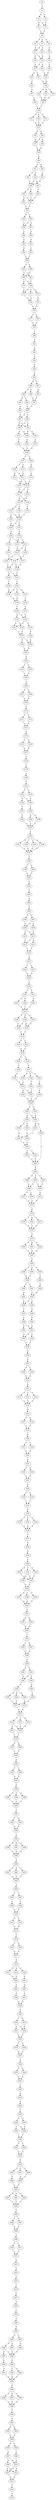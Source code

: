 strict digraph  {
	S0 -> S1 [ label = C ];
	S1 -> S2 [ label = A ];
	S1 -> S3 [ label = G ];
	S2 -> S4 [ label = T ];
	S2 -> S5 [ label = C ];
	S3 -> S5 [ label = C ];
	S4 -> S6 [ label = T ];
	S5 -> S6 [ label = T ];
	S6 -> S7 [ label = G ];
	S6 -> S8 [ label = A ];
	S6 -> S9 [ label = T ];
	S7 -> S10 [ label = A ];
	S7 -> S11 [ label = G ];
	S8 -> S11 [ label = G ];
	S9 -> S12 [ label = C ];
	S10 -> S13 [ label = A ];
	S11 -> S13 [ label = A ];
	S11 -> S14 [ label = C ];
	S12 -> S15 [ label = G ];
	S13 -> S16 [ label = G ];
	S13 -> S17 [ label = A ];
	S14 -> S17 [ label = A ];
	S15 -> S18 [ label = C ];
	S16 -> S19 [ label = G ];
	S17 -> S20 [ label = A ];
	S17 -> S21 [ label = C ];
	S18 -> S19 [ label = G ];
	S19 -> S22 [ label = A ];
	S20 -> S23 [ label = G ];
	S21 -> S22 [ label = A ];
	S22 -> S24 [ label = A ];
	S22 -> S25 [ label = G ];
	S22 -> S26 [ label = C ];
	S23 -> S27 [ label = T ];
	S24 -> S28 [ label = G ];
	S25 -> S28 [ label = G ];
	S26 -> S28 [ label = G ];
	S27 -> S29 [ label = T ];
	S28 -> S30 [ label = C ];
	S29 -> S30 [ label = C ];
	S30 -> S31 [ label = A ];
	S30 -> S32 [ label = C ];
	S30 -> S33 [ label = T ];
	S31 -> S34 [ label = G ];
	S32 -> S34 [ label = G ];
	S33 -> S34 [ label = G ];
	S34 -> S35 [ label = A ];
	S34 -> S36 [ label = G ];
	S35 -> S37 [ label = G ];
	S36 -> S38 [ label = A ];
	S36 -> S37 [ label = G ];
	S37 -> S39 [ label = A ];
	S38 -> S39 [ label = A ];
	S39 -> S40 [ label = A ];
	S40 -> S41 [ label = A ];
	S40 -> S42 [ label = G ];
	S41 -> S43 [ label = C ];
	S41 -> S44 [ label = G ];
	S42 -> S45 [ label = A ];
	S43 -> S46 [ label = G ];
	S44 -> S47 [ label = A ];
	S44 -> S46 [ label = G ];
	S45 -> S46 [ label = G ];
	S46 -> S48 [ label = T ];
	S46 -> S49 [ label = C ];
	S47 -> S50 [ label = A ];
	S48 -> S51 [ label = T ];
	S49 -> S52 [ label = A ];
	S49 -> S51 [ label = T ];
	S50 -> S51 [ label = T ];
	S51 -> S53 [ label = C ];
	S52 -> S53 [ label = C ];
	S53 -> S54 [ label = A ];
	S53 -> S55 [ label = C ];
	S54 -> S56 [ label = T ];
	S55 -> S57 [ label = A ];
	S55 -> S56 [ label = T ];
	S56 -> S58 [ label = C ];
	S57 -> S59 [ label = G ];
	S58 -> S60 [ label = C ];
	S59 -> S61 [ label = A ];
	S60 -> S62 [ label = A ];
	S61 -> S63 [ label = C ];
	S62 -> S64 [ label = T ];
	S63 -> S64 [ label = T ];
	S64 -> S65 [ label = C ];
	S64 -> S66 [ label = T ];
	S65 -> S67 [ label = T ];
	S65 -> S68 [ label = G ];
	S66 -> S68 [ label = G ];
	S67 -> S69 [ label = C ];
	S68 -> S70 [ label = T ];
	S68 -> S69 [ label = C ];
	S69 -> S71 [ label = T ];
	S69 -> S72 [ label = A ];
	S69 -> S73 [ label = C ];
	S70 -> S73 [ label = C ];
	S71 -> S74 [ label = A ];
	S72 -> S75 [ label = G ];
	S73 -> S74 [ label = A ];
	S74 -> S76 [ label = G ];
	S75 -> S76 [ label = G ];
	S76 -> S77 [ label = T ];
	S76 -> S78 [ label = C ];
	S77 -> S79 [ label = T ];
	S78 -> S79 [ label = T ];
	S79 -> S80 [ label = T ];
	S80 -> S81 [ label = C ];
	S81 -> S82 [ label = A ];
	S82 -> S83 [ label = A ];
	S83 -> S84 [ label = G ];
	S84 -> S85 [ label = G ];
	S85 -> S86 [ label = A ];
	S85 -> S87 [ label = T ];
	S86 -> S88 [ label = C ];
	S86 -> S89 [ label = T ];
	S87 -> S90 [ label = G ];
	S88 -> S91 [ label = C ];
	S89 -> S92 [ label = T ];
	S89 -> S93 [ label = G ];
	S90 -> S91 [ label = C ];
	S91 -> S94 [ label = C ];
	S92 -> S94 [ label = C ];
	S93 -> S95 [ label = G ];
	S94 -> S96 [ label = G ];
	S94 -> S97 [ label = A ];
	S95 -> S97 [ label = A ];
	S96 -> S98 [ label = A ];
	S96 -> S99 [ label = C ];
	S97 -> S98 [ label = A ];
	S97 -> S99 [ label = C ];
	S98 -> S100 [ label = A ];
	S98 -> S101 [ label = G ];
	S99 -> S100 [ label = A ];
	S99 -> S102 [ label = C ];
	S100 -> S103 [ label = G ];
	S101 -> S104 [ label = T ];
	S102 -> S105 [ label = C ];
	S103 -> S106 [ label = A ];
	S104 -> S106 [ label = A ];
	S105 -> S106 [ label = A ];
	S106 -> S107 [ label = T ];
	S106 -> S108 [ label = C ];
	S107 -> S109 [ label = T ];
	S107 -> S110 [ label = A ];
	S108 -> S111 [ label = G ];
	S109 -> S112 [ label = A ];
	S109 -> S113 [ label = T ];
	S110 -> S112 [ label = A ];
	S111 -> S114 [ label = G ];
	S112 -> S115 [ label = G ];
	S112 -> S116 [ label = C ];
	S113 -> S116 [ label = C ];
	S114 -> S116 [ label = C ];
	S115 -> S117 [ label = T ];
	S116 -> S118 [ label = C ];
	S116 -> S117 [ label = T ];
	S117 -> S119 [ label = A ];
	S117 -> S120 [ label = C ];
	S118 -> S119 [ label = A ];
	S119 -> S121 [ label = C ];
	S119 -> S122 [ label = G ];
	S120 -> S123 [ label = T ];
	S121 -> S124 [ label = A ];
	S121 -> S125 [ label = C ];
	S122 -> S125 [ label = C ];
	S123 -> S125 [ label = C ];
	S124 -> S126 [ label = A ];
	S125 -> S127 [ label = T ];
	S125 -> S126 [ label = A ];
	S126 -> S128 [ label = G ];
	S127 -> S129 [ label = C ];
	S128 -> S130 [ label = T ];
	S128 -> S131 [ label = C ];
	S129 -> S131 [ label = C ];
	S129 -> S132 [ label = G ];
	S130 -> S133 [ label = T ];
	S131 -> S134 [ label = C ];
	S131 -> S135 [ label = A ];
	S132 -> S135 [ label = A ];
	S133 -> S136 [ label = T ];
	S134 -> S136 [ label = T ];
	S135 -> S137 [ label = A ];
	S135 -> S138 [ label = C ];
	S136 -> S139 [ label = G ];
	S136 -> S140 [ label = C ];
	S137 -> S139 [ label = G ];
	S138 -> S140 [ label = C ];
	S139 -> S141 [ label = C ];
	S140 -> S142 [ label = G ];
	S140 -> S141 [ label = C ];
	S141 -> S143 [ label = C ];
	S142 -> S144 [ label = T ];
	S143 -> S145 [ label = T ];
	S143 -> S146 [ label = A ];
	S143 -> S147 [ label = G ];
	S144 -> S146 [ label = A ];
	S145 -> S148 [ label = G ];
	S146 -> S148 [ label = G ];
	S147 -> S149 [ label = T ];
	S148 -> S150 [ label = T ];
	S149 -> S151 [ label = G ];
	S150 -> S152 [ label = C ];
	S150 -> S153 [ label = G ];
	S151 -> S152 [ label = C ];
	S152 -> S154 [ label = C ];
	S152 -> S155 [ label = T ];
	S153 -> S156 [ label = A ];
	S153 -> S154 [ label = C ];
	S154 -> S157 [ label = T ];
	S155 -> S158 [ label = G ];
	S156 -> S157 [ label = T ];
	S157 -> S159 [ label = G ];
	S157 -> S160 [ label = C ];
	S158 -> S159 [ label = G ];
	S159 -> S161 [ label = G ];
	S160 -> S161 [ label = G ];
	S161 -> S162 [ label = A ];
	S162 -> S163 [ label = T ];
	S162 -> S164 [ label = C ];
	S163 -> S165 [ label = C ];
	S164 -> S165 [ label = C ];
	S165 -> S166 [ label = T ];
	S166 -> S167 [ label = C ];
	S166 -> S168 [ label = G ];
	S167 -> S169 [ label = A ];
	S168 -> S169 [ label = A ];
	S169 -> S170 [ label = T ];
	S170 -> S171 [ label = C ];
	S170 -> S172 [ label = T ];
	S171 -> S173 [ label = G ];
	S172 -> S173 [ label = G ];
	S173 -> S174 [ label = A ];
	S174 -> S175 [ label = C ];
	S174 -> S176 [ label = T ];
	S175 -> S177 [ label = G ];
	S176 -> S177 [ label = G ];
	S177 -> S178 [ label = C ];
	S178 -> S179 [ label = C ];
	S179 -> S180 [ label = A ];
	S180 -> S181 [ label = T ];
	S181 -> S182 [ label = T ];
	S181 -> S183 [ label = C ];
	S182 -> S184 [ label = C ];
	S182 -> S185 [ label = G ];
	S183 -> S184 [ label = C ];
	S184 -> S186 [ label = A ];
	S185 -> S187 [ label = T ];
	S186 -> S188 [ label = A ];
	S186 -> S189 [ label = G ];
	S187 -> S190 [ label = T ];
	S188 -> S191 [ label = C ];
	S189 -> S191 [ label = C ];
	S190 -> S191 [ label = C ];
	S191 -> S192 [ label = C ];
	S192 -> S193 [ label = A ];
	S192 -> S194 [ label = T ];
	S192 -> S195 [ label = C ];
	S192 -> S196 [ label = G ];
	S193 -> S197 [ label = G ];
	S194 -> S197 [ label = G ];
	S195 -> S197 [ label = G ];
	S196 -> S197 [ label = G ];
	S197 -> S198 [ label = G ];
	S198 -> S199 [ label = T ];
	S198 -> S200 [ label = C ];
	S199 -> S201 [ label = T ];
	S200 -> S201 [ label = T ];
	S201 -> S202 [ label = C ];
	S202 -> S203 [ label = C ];
	S203 -> S204 [ label = A ];
	S204 -> S205 [ label = T ];
	S205 -> S206 [ label = T ];
	S205 -> S207 [ label = C ];
	S206 -> S208 [ label = A ];
	S207 -> S208 [ label = A ];
	S207 -> S209 [ label = C ];
	S208 -> S210 [ label = A ];
	S208 -> S211 [ label = G ];
	S209 -> S211 [ label = G ];
	S210 -> S212 [ label = C ];
	S211 -> S213 [ label = A ];
	S211 -> S212 [ label = C ];
	S212 -> S214 [ label = T ];
	S213 -> S214 [ label = T ];
	S214 -> S215 [ label = A ];
	S215 -> S216 [ label = T ];
	S215 -> S217 [ label = C ];
	S216 -> S218 [ label = G ];
	S217 -> S218 [ label = G ];
	S218 -> S219 [ label = A ];
	S219 -> S220 [ label = C ];
	S219 -> S221 [ label = A ];
	S220 -> S222 [ label = C ];
	S220 -> S223 [ label = A ];
	S221 -> S224 [ label = G ];
	S222 -> S225 [ label = T ];
	S223 -> S225 [ label = T ];
	S224 -> S225 [ label = T ];
	S225 -> S226 [ label = T ];
	S225 -> S227 [ label = G ];
	S225 -> S228 [ label = C ];
	S226 -> S229 [ label = C ];
	S227 -> S230 [ label = G ];
	S228 -> S229 [ label = C ];
	S228 -> S230 [ label = G ];
	S229 -> S231 [ label = T ];
	S230 -> S231 [ label = T ];
	S231 -> S232 [ label = G ];
	S231 -> S233 [ label = C ];
	S232 -> S234 [ label = A ];
	S233 -> S234 [ label = A ];
	S234 -> S235 [ label = A ];
	S234 -> S236 [ label = C ];
	S235 -> S237 [ label = G ];
	S236 -> S238 [ label = T ];
	S237 -> S239 [ label = A ];
	S237 -> S240 [ label = T ];
	S237 -> S241 [ label = G ];
	S238 -> S242 [ label = C ];
	S239 -> S243 [ label = C ];
	S240 -> S244 [ label = T ];
	S241 -> S245 [ label = A ];
	S242 -> S243 [ label = C ];
	S243 -> S246 [ label = A ];
	S243 -> S247 [ label = T ];
	S244 -> S247 [ label = T ];
	S245 -> S248 [ label = G ];
	S246 -> S249 [ label = G ];
	S247 -> S249 [ label = G ];
	S248 -> S249 [ label = G ];
	S249 -> S250 [ label = A ];
	S249 -> S251 [ label = G ];
	S250 -> S252 [ label = G ];
	S250 -> S253 [ label = A ];
	S251 -> S253 [ label = A ];
	S252 -> S254 [ label = A ];
	S252 -> S255 [ label = C ];
	S253 -> S256 [ label = G ];
	S253 -> S257 [ label = G ];
	S254 -> S258 [ label = A ];
	S255 -> S259 [ label = C ];
	S256 -> S260 [ label = T ];
	S257 -> S258 [ label = A ];
	S258 -> S261 [ label = C ];
	S259 -> S261 [ label = C ];
	S260 -> S262 [ label = G ];
	S261 -> S263 [ label = C ];
	S261 -> S264 [ label = T ];
	S262 -> S265 [ label = A ];
	S262 -> S266 [ label = G ];
	S262 -> S267 [ label = T ];
	S263 -> S260 [ label = T ];
	S264 -> S260 [ label = T ];
	S265 -> S268 [ label = A ];
	S265 -> S269 [ label = C ];
	S266 -> S268 [ label = A ];
	S267 -> S269 [ label = C ];
	S268 -> S270 [ label = T ];
	S268 -> S271 [ label = G ];
	S269 -> S272 [ label = C ];
	S270 -> S273 [ label = G ];
	S271 -> S273 [ label = G ];
	S272 -> S273 [ label = G ];
	S273 -> S274 [ label = A ];
	S274 -> S275 [ label = T ];
	S274 -> S276 [ label = G ];
	S274 -> S277 [ label = C ];
	S275 -> S278 [ label = G ];
	S276 -> S278 [ label = G ];
	S277 -> S278 [ label = G ];
	S278 -> S279 [ label = A ];
	S279 -> S280 [ label = A ];
	S279 -> S281 [ label = G ];
	S279 -> S282 [ label = C ];
	S280 -> S283 [ label = G ];
	S281 -> S283 [ label = G ];
	S282 -> S283 [ label = G ];
	S283 -> S284 [ label = A ];
	S284 -> S285 [ label = G ];
	S284 -> S286 [ label = T ];
	S284 -> S287 [ label = C ];
	S285 -> S288 [ label = A ];
	S286 -> S288 [ label = A ];
	S287 -> S289 [ label = C ];
	S288 -> S290 [ label = A ];
	S288 -> S291 [ label = T ];
	S289 -> S292 [ label = G ];
	S290 -> S293 [ label = A ];
	S291 -> S294 [ label = G ];
	S292 -> S294 [ label = G ];
	S293 -> S295 [ label = C ];
	S294 -> S296 [ label = A ];
	S294 -> S295 [ label = C ];
	S295 -> S297 [ label = T ];
	S296 -> S298 [ label = G ];
	S297 -> S299 [ label = C ];
	S298 -> S300 [ label = G ];
	S299 -> S301 [ label = A ];
	S299 -> S302 [ label = G ];
	S300 -> S301 [ label = A ];
	S301 -> S303 [ label = A ];
	S301 -> S304 [ label = G ];
	S302 -> S303 [ label = A ];
	S303 -> S305 [ label = C ];
	S304 -> S305 [ label = C ];
	S305 -> S306 [ label = A ];
	S306 -> S307 [ label = A ];
	S307 -> S308 [ label = T ];
	S307 -> S309 [ label = C ];
	S308 -> S310 [ label = G ];
	S309 -> S310 [ label = G ];
	S310 -> S311 [ label = C ];
	S311 -> S312 [ label = A ];
	S311 -> S313 [ label = T ];
	S311 -> S314 [ label = C ];
	S312 -> S315 [ label = A ];
	S313 -> S315 [ label = A ];
	S314 -> S315 [ label = A ];
	S315 -> S316 [ label = A ];
	S316 -> S317 [ label = G ];
	S316 -> S318 [ label = A ];
	S317 -> S319 [ label = T ];
	S318 -> S319 [ label = T ];
	S319 -> S320 [ label = A ];
	S320 -> S321 [ label = T ];
	S320 -> S322 [ label = C ];
	S321 -> S323 [ label = G ];
	S322 -> S323 [ label = G ];
	S323 -> S324 [ label = C ];
	S324 -> S325 [ label = C ];
	S324 -> S326 [ label = G ];
	S325 -> S327 [ label = A ];
	S326 -> S327 [ label = A ];
	S327 -> S328 [ label = T ];
	S328 -> S329 [ label = C ];
	S328 -> S330 [ label = A ];
	S329 -> S331 [ label = T ];
	S330 -> S331 [ label = T ];
	S331 -> S332 [ label = C ];
	S332 -> S333 [ label = T ];
	S332 -> S334 [ label = C ];
	S332 -> S335 [ label = G ];
	S333 -> S336 [ label = A ];
	S334 -> S336 [ label = A ];
	S335 -> S336 [ label = A ];
	S336 -> S337 [ label = T ];
	S337 -> S338 [ label = G ];
	S338 -> S339 [ label = G ];
	S339 -> S340 [ label = C ];
	S340 -> S341 [ label = C ];
	S340 -> S342 [ label = T ];
	S340 -> S343 [ label = G ];
	S341 -> S344 [ label = C ];
	S341 -> S345 [ label = A ];
	S342 -> S344 [ label = C ];
	S343 -> S344 [ label = C ];
	S344 -> S346 [ label = G ];
	S345 -> S346 [ label = G ];
	S346 -> S347 [ label = A ];
	S346 -> S348 [ label = G ];
	S346 -> S349 [ label = C ];
	S347 -> S350 [ label = A ];
	S348 -> S350 [ label = A ];
	S349 -> S350 [ label = A ];
	S350 -> S351 [ label = A ];
	S351 -> S352 [ label = A ];
	S351 -> S353 [ label = G ];
	S352 -> S354 [ label = A ];
	S353 -> S354 [ label = A ];
	S354 -> S355 [ label = T ];
	S355 -> S356 [ label = T ];
	S355 -> S357 [ label = C ];
	S356 -> S358 [ label = G ];
	S357 -> S358 [ label = G ];
	S358 -> S359 [ label = G ];
	S359 -> S360 [ label = A ];
	S359 -> S361 [ label = C ];
	S360 -> S362 [ label = G ];
	S361 -> S363 [ label = A ];
	S361 -> S362 [ label = G ];
	S362 -> S364 [ label = C ];
	S363 -> S365 [ label = G ];
	S364 -> S366 [ label = A ];
	S364 -> S367 [ label = C ];
	S364 -> S368 [ label = G ];
	S365 -> S369 [ label = T ];
	S366 -> S370 [ label = A ];
	S367 -> S371 [ label = C ];
	S368 -> S371 [ label = C ];
	S369 -> S371 [ label = C ];
	S370 -> S372 [ label = G ];
	S371 -> S372 [ label = G ];
	S372 -> S373 [ label = A ];
	S372 -> S374 [ label = C ];
	S372 -> S375 [ label = G ];
	S373 -> S376 [ label = G ];
	S374 -> S377 [ label = A ];
	S374 -> S376 [ label = G ];
	S375 -> S376 [ label = G ];
	S376 -> S378 [ label = T ];
	S377 -> S378 [ label = T ];
	S378 -> S379 [ label = G ];
	S378 -> S380 [ label = C ];
	S379 -> S381 [ label = T ];
	S380 -> S381 [ label = T ];
	S381 -> S382 [ label = A ];
	S382 -> S383 [ label = T ];
	S382 -> S384 [ label = C ];
	S383 -> S385 [ label = G ];
	S384 -> S385 [ label = G ];
	S385 -> S386 [ label = C ];
	S386 -> S387 [ label = C ];
	S386 -> S388 [ label = T ];
	S386 -> S389 [ label = G ];
	S387 -> S390 [ label = C ];
	S388 -> S390 [ label = C ];
	S389 -> S390 [ label = C ];
	S390 -> S391 [ label = T ];
	S391 -> S392 [ label = T ];
	S391 -> S393 [ label = G ];
	S392 -> S394 [ label = C ];
	S393 -> S394 [ label = C ];
	S394 -> S395 [ label = C ];
	S395 -> S396 [ label = A ];
	S395 -> S397 [ label = G ];
	S395 -> S398 [ label = C ];
	S396 -> S399 [ label = G ];
	S397 -> S399 [ label = G ];
	S398 -> S399 [ label = G ];
	S399 -> S400 [ label = A ];
	S400 -> S401 [ label = A ];
	S400 -> S402 [ label = G ];
	S400 -> S403 [ label = C ];
	S401 -> S404 [ label = G ];
	S402 -> S404 [ label = G ];
	S403 -> S404 [ label = G ];
	S404 -> S405 [ label = A ];
	S405 -> S406 [ label = C ];
	S405 -> S407 [ label = T ];
	S406 -> S408 [ label = C ];
	S407 -> S409 [ label = T ];
	S408 -> S410 [ label = T ];
	S409 -> S410 [ label = T ];
	S410 -> S411 [ label = G ];
	S410 -> S412 [ label = C ];
	S411 -> S413 [ label = G ];
	S412 -> S413 [ label = G ];
	S413 -> S414 [ label = T ];
	S414 -> S415 [ label = T ];
	S414 -> S416 [ label = G ];
	S415 -> S417 [ label = G ];
	S416 -> S417 [ label = G ];
	S417 -> S418 [ label = A ];
	S418 -> S419 [ label = A ];
	S418 -> S420 [ label = C ];
	S418 -> S421 [ label = G ];
	S419 -> S422 [ label = G ];
	S420 -> S423 [ label = C ];
	S421 -> S422 [ label = G ];
	S422 -> S424 [ label = T ];
	S423 -> S425 [ label = G ];
	S424 -> S426 [ label = G ];
	S425 -> S427 [ label = C ];
	S426 -> S428 [ label = A ];
	S427 -> S428 [ label = A ];
	S428 -> S429 [ label = A ];
	S429 -> S430 [ label = C ];
	S429 -> S431 [ label = G ];
	S430 -> S432 [ label = C ];
	S430 -> S433 [ label = G ];
	S431 -> S432 [ label = C ];
	S432 -> S434 [ label = C ];
	S433 -> S434 [ label = C ];
	S434 -> S435 [ label = C ];
	S434 -> S436 [ label = A ];
	S435 -> S437 [ label = A ];
	S436 -> S437 [ label = A ];
	S437 -> S438 [ label = A ];
	S438 -> S439 [ label = A ];
	S438 -> S440 [ label = G ];
	S439 -> S441 [ label = A ];
	S440 -> S441 [ label = A ];
	S441 -> S442 [ label = T ];
	S442 -> S443 [ label = G ];
	S443 -> S444 [ label = G ];
	S444 -> S445 [ label = T ];
	S445 -> S446 [ label = C ];
	S445 -> S447 [ label = G ];
	S446 -> S448 [ label = A ];
	S446 -> S449 [ label = C ];
	S447 -> S448 [ label = A ];
	S448 -> S450 [ label = T ];
	S449 -> S450 [ label = T ];
	S450 -> S451 [ label = G ];
	S450 -> S452 [ label = C ];
	S451 -> S453 [ label = A ];
	S452 -> S453 [ label = A ];
	S453 -> S454 [ label = C ];
	S454 -> S455 [ label = A ];
	S454 -> S456 [ label = T ];
	S454 -> S457 [ label = C ];
	S455 -> S458 [ label = G ];
	S456 -> S459 [ label = A ];
	S457 -> S459 [ label = A ];
	S458 -> S460 [ label = T ];
	S459 -> S460 [ label = T ];
	S460 -> S461 [ label = G ];
	S460 -> S462 [ label = A ];
	S460 -> S463 [ label = C ];
	S461 -> S464 [ label = T ];
	S462 -> S464 [ label = T ];
	S463 -> S464 [ label = T ];
	S464 -> S465 [ label = T ];
	S465 -> S466 [ label = T ];
	S465 -> S467 [ label = C ];
	S466 -> S468 [ label = G ];
	S467 -> S468 [ label = G ];
	S468 -> S469 [ label = C ];
	S469 -> S470 [ label = T ];
	S469 -> S471 [ label = C ];
	S470 -> S472 [ label = T ];
	S471 -> S472 [ label = T ];
	S472 -> S473 [ label = G ];
	S473 -> S474 [ label = C ];
	S474 -> S475 [ label = C ];
	S475 -> S476 [ label = T ];
	S476 -> S477 [ label = C ];
	S477 -> S478 [ label = A ];
	S478 -> S479 [ label = T ];
	S479 -> S480 [ label = G ];
	S480 -> S481 [ label = G ];
	S481 -> S482 [ label = G ];
	S481 -> S483 [ label = C ];
	S482 -> S484 [ label = G ];
	S482 -> S485 [ label = A ];
	S483 -> S486 [ label = C ];
	S484 -> S487 [ label = A ];
	S484 -> S488 [ label = C ];
	S485 -> S488 [ label = C ];
	S486 -> S488 [ label = C ];
	S487 -> S489 [ label = A ];
	S488 -> S490 [ label = G ];
	S489 -> S491 [ label = A ];
	S490 -> S492 [ label = G ];
	S490 -> S493 [ label = C ];
	S491 -> S494 [ label = G ];
	S492 -> S494 [ label = G ];
	S493 -> S494 [ label = G ];
	S494 -> S495 [ label = G ];
	S495 -> S496 [ label = A ];
	S495 -> S497 [ label = G ];
	S495 -> S498 [ label = C ];
	S496 -> S499 [ label = A ];
	S497 -> S499 [ label = A ];
	S498 -> S499 [ label = A ];
	S499 -> S500 [ label = T ];
	S500 -> S501 [ label = G ];
	S501 -> S502 [ label = A ];
	S501 -> S503 [ label = G ];
	S502 -> S504 [ label = A ];
	S503 -> S504 [ label = A ];
	S504 -> S505 [ label = G ];
	S504 -> S506 [ label = C ];
	S505 -> S507 [ label = A ];
	S506 -> S508 [ label = C ];
	S507 -> S509 [ label = G ];
	S507 -> S510 [ label = A ];
	S508 -> S510 [ label = A ];
	S509 -> S511 [ label = G ];
	S509 -> S512 [ label = A ];
	S510 -> S512 [ label = A ];
	S510 -> S511 [ label = G ];
	S511 -> S513 [ label = G ];
	S512 -> S513 [ label = G ];
	S513 -> S514 [ label = T ];
	S514 -> S515 [ label = G ];
}
